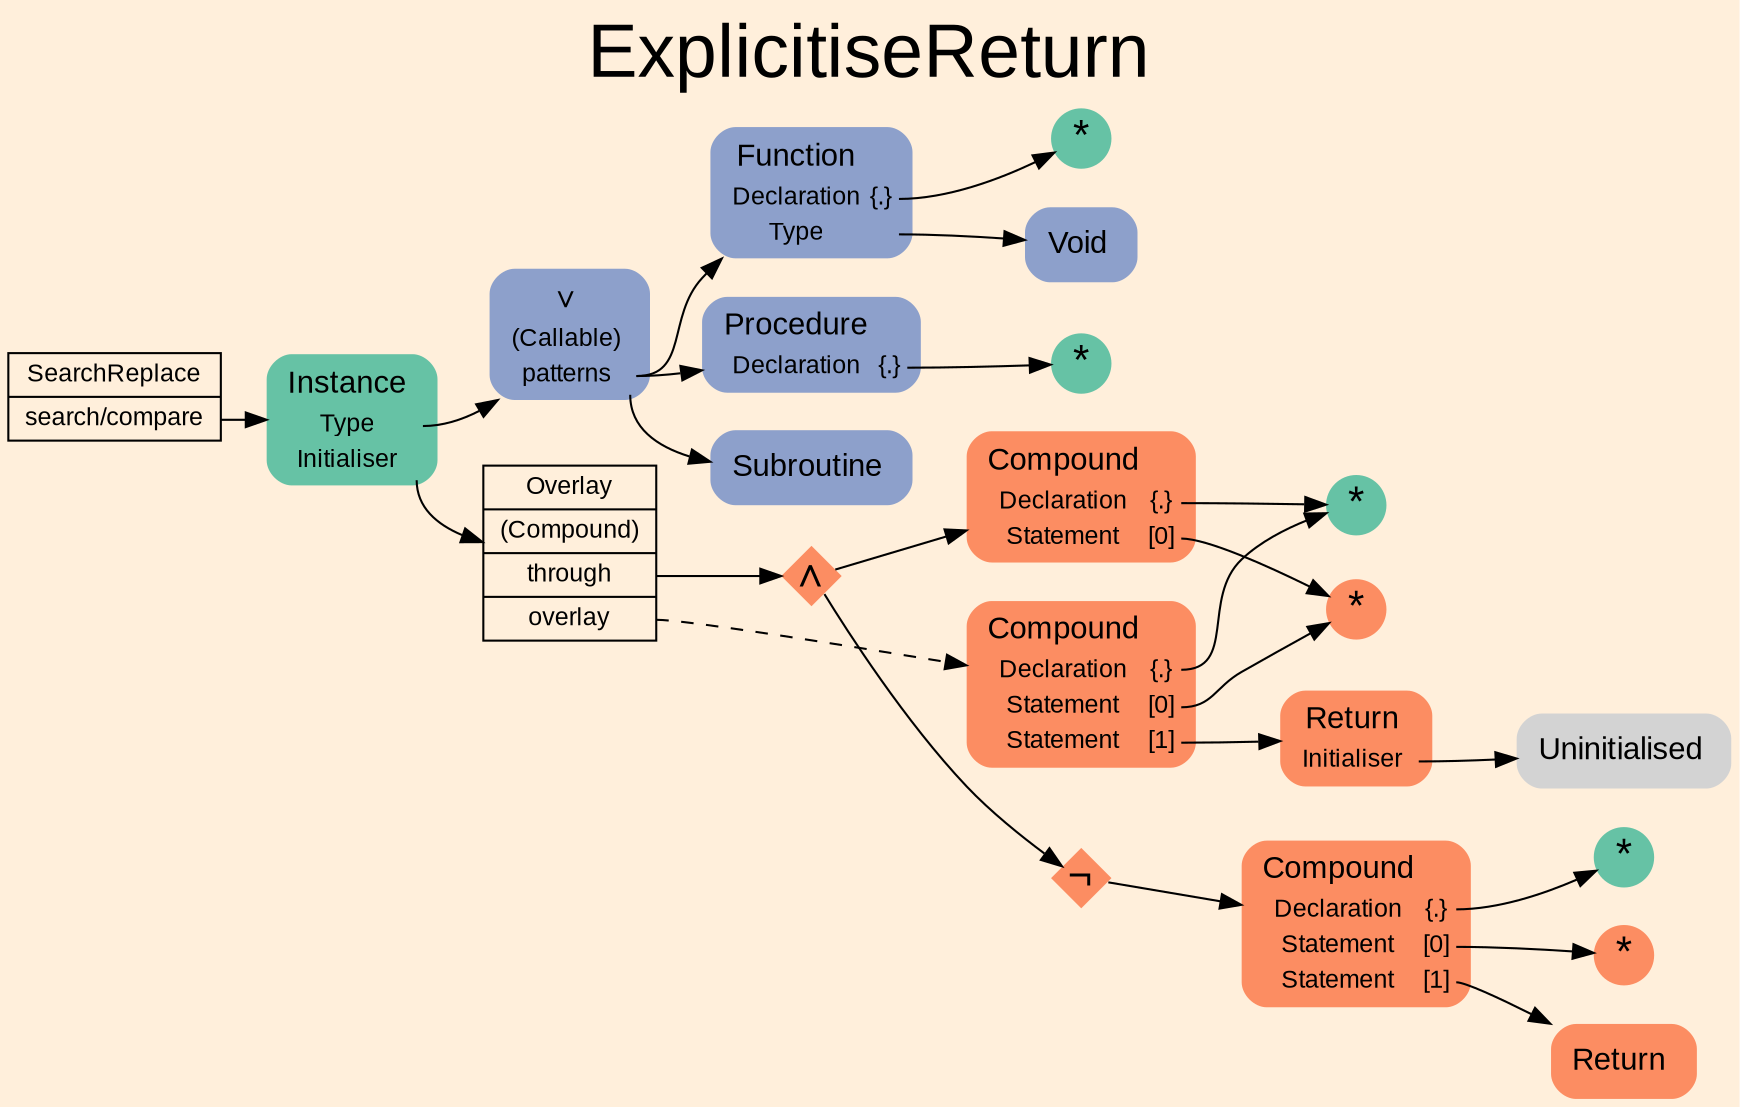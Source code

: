 digraph "ExplicitiseReturn" {
label = "ExplicitiseReturn"
labelloc = t
fontsize = "36"
graph [
    rankdir = "LR"
    ranksep = 0.3
    bgcolor = antiquewhite1
    color = black
    fontcolor = black
    fontname = "Arial"
];
node [
    fontname = "Arial"
];
edge [
    fontname = "Arial"
];

// -------------------- transformation figure --------------------
"CR#B-4-17" [
    // -------- block CR#B-4-17 ----------
    shape = "record"
    fillcolor = antiquewhite1
    label = "<fixed> SearchReplace | <port0> search/compare"
    style = "filled"
    fontsize = "12"
    color = black
    fontcolor = black
];

"#B-2-321" [
    // -------- block #B-2-321 ----------
    shape = "plaintext"
    fillcolor = "/set28/1"
    label = <<TABLE BORDER="0" CELLBORDER="0" CELLSPACING="0">
     <TR><TD><FONT POINT-SIZE="15.0">Instance</FONT></TD><TD></TD></TR>
     <TR><TD>Type</TD><TD PORT="port0"></TD></TR>
     <TR><TD>Initialiser</TD><TD PORT="port1"></TD></TR>
    </TABLE>>
    style = "rounded,filled"
    fontsize = "12"
];

"#B-2-332" [
    // -------- block #B-2-332 ----------
    shape = "plaintext"
    fillcolor = "/set28/3"
    label = <<TABLE BORDER="0" CELLBORDER="0" CELLSPACING="0">
     <TR><TD><FONT POINT-SIZE="15.0">∨</FONT></TD><TD></TD></TR>
     <TR><TD>(Callable)</TD><TD PORT="port0"></TD></TR>
     <TR><TD>patterns</TD><TD PORT="port1"></TD></TR>
    </TABLE>>
    style = "rounded,filled"
    fontsize = "12"
];

"#B-2-333" [
    // -------- block #B-2-333 ----------
    shape = "plaintext"
    fillcolor = "/set28/3"
    label = <<TABLE BORDER="0" CELLBORDER="0" CELLSPACING="0">
     <TR><TD><FONT POINT-SIZE="15.0">Function</FONT></TD><TD></TD></TR>
     <TR><TD>Declaration</TD><TD PORT="port0">{.}</TD></TR>
     <TR><TD>Type</TD><TD PORT="port1"></TD></TR>
    </TABLE>>
    style = "rounded,filled"
    fontsize = "12"
];

"#B-2-339" [
    // -------- block #B-2-339 ----------
    shape = "circle"
    fillcolor = "/set28/1"
    label = <*>
    style = "filled"
    fontsize = "20"
    penwidth = 0.0
    fixedsize = true
    width = 0.4
    height = 0.4
];

"#B-2-340" [
    // -------- block #B-2-340 ----------
    shape = "plaintext"
    fillcolor = "/set28/3"
    label = <<TABLE BORDER="0" CELLBORDER="0" CELLSPACING="0">
     <TR><TD><FONT POINT-SIZE="15.0">Void</FONT></TD><TD></TD></TR>
    </TABLE>>
    style = "rounded,filled"
    fontsize = "12"
];

"#B-2-334" [
    // -------- block #B-2-334 ----------
    shape = "plaintext"
    fillcolor = "/set28/3"
    label = <<TABLE BORDER="0" CELLBORDER="0" CELLSPACING="0">
     <TR><TD><FONT POINT-SIZE="15.0">Procedure</FONT></TD><TD></TD></TR>
     <TR><TD>Declaration</TD><TD PORT="port0">{.}</TD></TR>
    </TABLE>>
    style = "rounded,filled"
    fontsize = "12"
];

"#B-2-338" [
    // -------- block #B-2-338 ----------
    shape = "circle"
    fillcolor = "/set28/1"
    label = <*>
    style = "filled"
    fontsize = "20"
    penwidth = 0.0
    fixedsize = true
    width = 0.4
    height = 0.4
];

"#B-2-337" [
    // -------- block #B-2-337 ----------
    shape = "plaintext"
    fillcolor = "/set28/3"
    label = <<TABLE BORDER="0" CELLBORDER="0" CELLSPACING="0">
     <TR><TD><FONT POINT-SIZE="15.0">Subroutine</FONT></TD><TD></TD></TR>
    </TABLE>>
    style = "rounded,filled"
    fontsize = "12"
];

"#B-2-329" [
    // -------- block #B-2-329 ----------
    shape = "record"
    fillcolor = antiquewhite1
    label = "<fixed> Overlay | <port0> (Compound) | <port1> through | <port2> overlay"
    style = "filled"
    fontsize = "12"
    color = black
    fontcolor = black
];

"#B-2-335" [
    // -------- block #B-2-335 ----------
    shape = "diamond"
    fillcolor = "/set28/2"
    label = <∧>
    style = "filled"
    fontsize = "20"
    penwidth = 0.0
    fixedsize = true
    width = 0.4
    height = 0.4
];

"#B-2-322" [
    // -------- block #B-2-322 ----------
    shape = "plaintext"
    fillcolor = "/set28/2"
    label = <<TABLE BORDER="0" CELLBORDER="0" CELLSPACING="0">
     <TR><TD><FONT POINT-SIZE="15.0">Compound</FONT></TD><TD></TD></TR>
     <TR><TD>Declaration</TD><TD PORT="port0">{.}</TD></TR>
     <TR><TD>Statement</TD><TD PORT="port1">[0]</TD></TR>
    </TABLE>>
    style = "rounded,filled"
    fontsize = "12"
];

"#B-2-327" [
    // -------- block #B-2-327 ----------
    shape = "circle"
    fillcolor = "/set28/1"
    label = <*>
    style = "filled"
    fontsize = "20"
    penwidth = 0.0
    fixedsize = true
    width = 0.4
    height = 0.4
];

"#B-2-325" [
    // -------- block #B-2-325 ----------
    shape = "circle"
    fillcolor = "/set28/2"
    label = <*>
    style = "filled"
    fontsize = "20"
    penwidth = 0.0
    fixedsize = true
    width = 0.4
    height = 0.4
];

"#B-2-336" [
    // -------- block #B-2-336 ----------
    shape = "diamond"
    fillcolor = "/set28/2"
    label = <¬>
    style = "filled"
    fontsize = "20"
    penwidth = 0.0
    fixedsize = true
    width = 0.4
    height = 0.4
];

"#B-2-323" [
    // -------- block #B-2-323 ----------
    shape = "plaintext"
    fillcolor = "/set28/2"
    label = <<TABLE BORDER="0" CELLBORDER="0" CELLSPACING="0">
     <TR><TD><FONT POINT-SIZE="15.0">Compound</FONT></TD><TD></TD></TR>
     <TR><TD>Declaration</TD><TD PORT="port0">{.}</TD></TR>
     <TR><TD>Statement</TD><TD PORT="port1">[0]</TD></TR>
     <TR><TD>Statement</TD><TD PORT="port2">[1]</TD></TR>
    </TABLE>>
    style = "rounded,filled"
    fontsize = "12"
];

"#B-2-328" [
    // -------- block #B-2-328 ----------
    shape = "circle"
    fillcolor = "/set28/1"
    label = <*>
    style = "filled"
    fontsize = "20"
    penwidth = 0.0
    fixedsize = true
    width = 0.4
    height = 0.4
];

"#B-2-326" [
    // -------- block #B-2-326 ----------
    shape = "circle"
    fillcolor = "/set28/2"
    label = <*>
    style = "filled"
    fontsize = "20"
    penwidth = 0.0
    fixedsize = true
    width = 0.4
    height = 0.4
];

"#B-2-330" [
    // -------- block #B-2-330 ----------
    shape = "plaintext"
    fillcolor = "/set28/2"
    label = <<TABLE BORDER="0" CELLBORDER="0" CELLSPACING="0">
     <TR><TD><FONT POINT-SIZE="15.0">Return</FONT></TD><TD></TD></TR>
    </TABLE>>
    style = "rounded,filled"
    fontsize = "12"
];

"#B-2-324" [
    // -------- block #B-2-324 ----------
    shape = "plaintext"
    fillcolor = "/set28/2"
    label = <<TABLE BORDER="0" CELLBORDER="0" CELLSPACING="0">
     <TR><TD><FONT POINT-SIZE="15.0">Compound</FONT></TD><TD></TD></TR>
     <TR><TD>Declaration</TD><TD PORT="port0">{.}</TD></TR>
     <TR><TD>Statement</TD><TD PORT="port1">[0]</TD></TR>
     <TR><TD>Statement</TD><TD PORT="port2">[1]</TD></TR>
    </TABLE>>
    style = "rounded,filled"
    fontsize = "12"
];

"#B-2-331" [
    // -------- block #B-2-331 ----------
    shape = "plaintext"
    fillcolor = "/set28/2"
    label = <<TABLE BORDER="0" CELLBORDER="0" CELLSPACING="0">
     <TR><TD><FONT POINT-SIZE="15.0">Return</FONT></TD><TD></TD></TR>
     <TR><TD>Initialiser</TD><TD PORT="port0"></TD></TR>
    </TABLE>>
    style = "rounded,filled"
    fontsize = "12"
];

"#B-2-341" [
    // -------- block #B-2-341 ----------
    shape = "plaintext"
    label = <<TABLE BORDER="0" CELLBORDER="0" CELLSPACING="0">
     <TR><TD><FONT POINT-SIZE="15.0">Uninitialised</FONT></TD><TD></TD></TR>
    </TABLE>>
    style = "rounded,filled"
    fontsize = "12"
];

"CR#B-4-17":port0 -> "#B-2-321" [
    color = black
    fontcolor = black
];

"#B-2-321":port0 -> "#B-2-332" [
    color = black
    fontcolor = black
];

"#B-2-321":port1 -> "#B-2-329" [
    color = black
    fontcolor = black
];

"#B-2-332":port1 -> "#B-2-333" [
    color = black
    fontcolor = black
];

"#B-2-332":port1 -> "#B-2-334" [
    color = black
    fontcolor = black
];

"#B-2-332":port1 -> "#B-2-337" [
    color = black
    fontcolor = black
];

"#B-2-333":port0 -> "#B-2-339" [
    color = black
    fontcolor = black
];

"#B-2-333":port1 -> "#B-2-340" [
    color = black
    fontcolor = black
];

"#B-2-334":port0 -> "#B-2-338" [
    color = black
    fontcolor = black
];

"#B-2-329":port1 -> "#B-2-335" [
    color = black
    fontcolor = black
];

"#B-2-329":port2 -> "#B-2-324" [
    style="dashed"
    color = black
    fontcolor = black
];

"#B-2-335" -> "#B-2-322" [
    color = black
    fontcolor = black
];

"#B-2-335" -> "#B-2-336" [
    color = black
    fontcolor = black
];

"#B-2-322":port0 -> "#B-2-327" [
    color = black
    fontcolor = black
];

"#B-2-322":port1 -> "#B-2-325" [
    color = black
    fontcolor = black
];

"#B-2-336" -> "#B-2-323" [
    color = black
    fontcolor = black
];

"#B-2-323":port0 -> "#B-2-328" [
    color = black
    fontcolor = black
];

"#B-2-323":port1 -> "#B-2-326" [
    color = black
    fontcolor = black
];

"#B-2-323":port2 -> "#B-2-330" [
    color = black
    fontcolor = black
];

"#B-2-324":port0 -> "#B-2-327" [
    color = black
    fontcolor = black
];

"#B-2-324":port1 -> "#B-2-325" [
    color = black
    fontcolor = black
];

"#B-2-324":port2 -> "#B-2-331" [
    color = black
    fontcolor = black
];

"#B-2-331":port0 -> "#B-2-341" [
    color = black
    fontcolor = black
];


}

